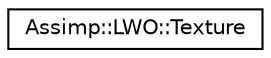 digraph "Graphical Class Hierarchy"
{
  edge [fontname="Helvetica",fontsize="10",labelfontname="Helvetica",labelfontsize="10"];
  node [fontname="Helvetica",fontsize="10",shape=record];
  rankdir="LR";
  Node1 [label="Assimp::LWO::Texture",height=0.2,width=0.4,color="black", fillcolor="white", style="filled",URL="$struct_assimp_1_1_l_w_o_1_1_texture.html",tooltip="Data structure for a LWO file texture. "];
}

